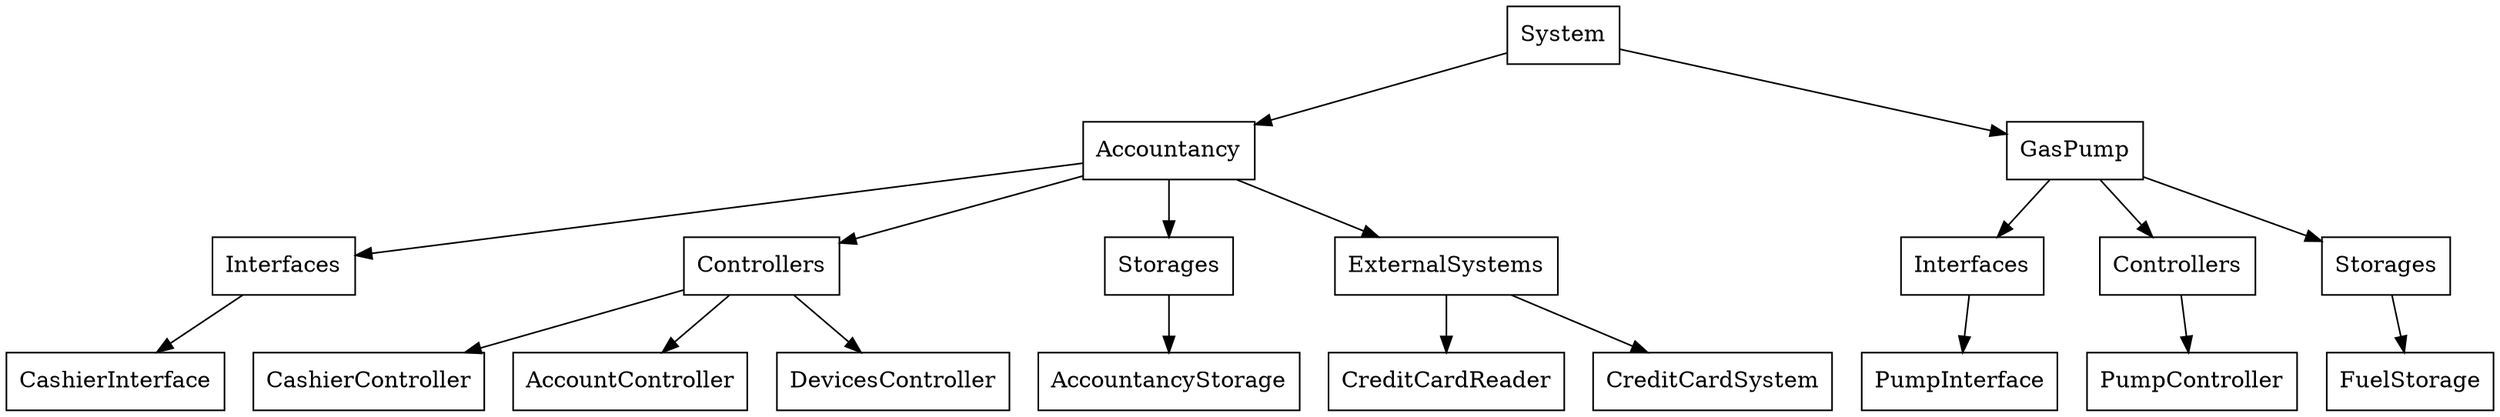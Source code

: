 digraph G {
	graph [overlap=false, splines=true, dpi=300, rankdir="UD"];
	node [shape=box];
	System -> Accountancy;
	System -> GasPump;
	1 [label="Interfaces"];
	2 [label="Controllers"];
	3 [label="Storages"];
	7 [label="ExternalSystems"];
	4 [label="Interfaces"];
	5 [label="Controllers"];
	6 [label="Storages"];
	Accountancy -> 1;
	Accountancy -> 2;
	Accountancy -> 3;
	Accountancy -> 7;
	GasPump -> 4;
	GasPump -> 5;
	GasPump -> 6;
	1 -> CashierInterface;
	2 -> CashierController;
	2 -> AccountController;
	2 -> DevicesController;
	7 -> CreditCardReader;
	7 -> CreditCardSystem;
	3 -> AccountancyStorage;


	4 -> PumpInterface;
	5 -> PumpController;
	6 -> FuelStorage;
}